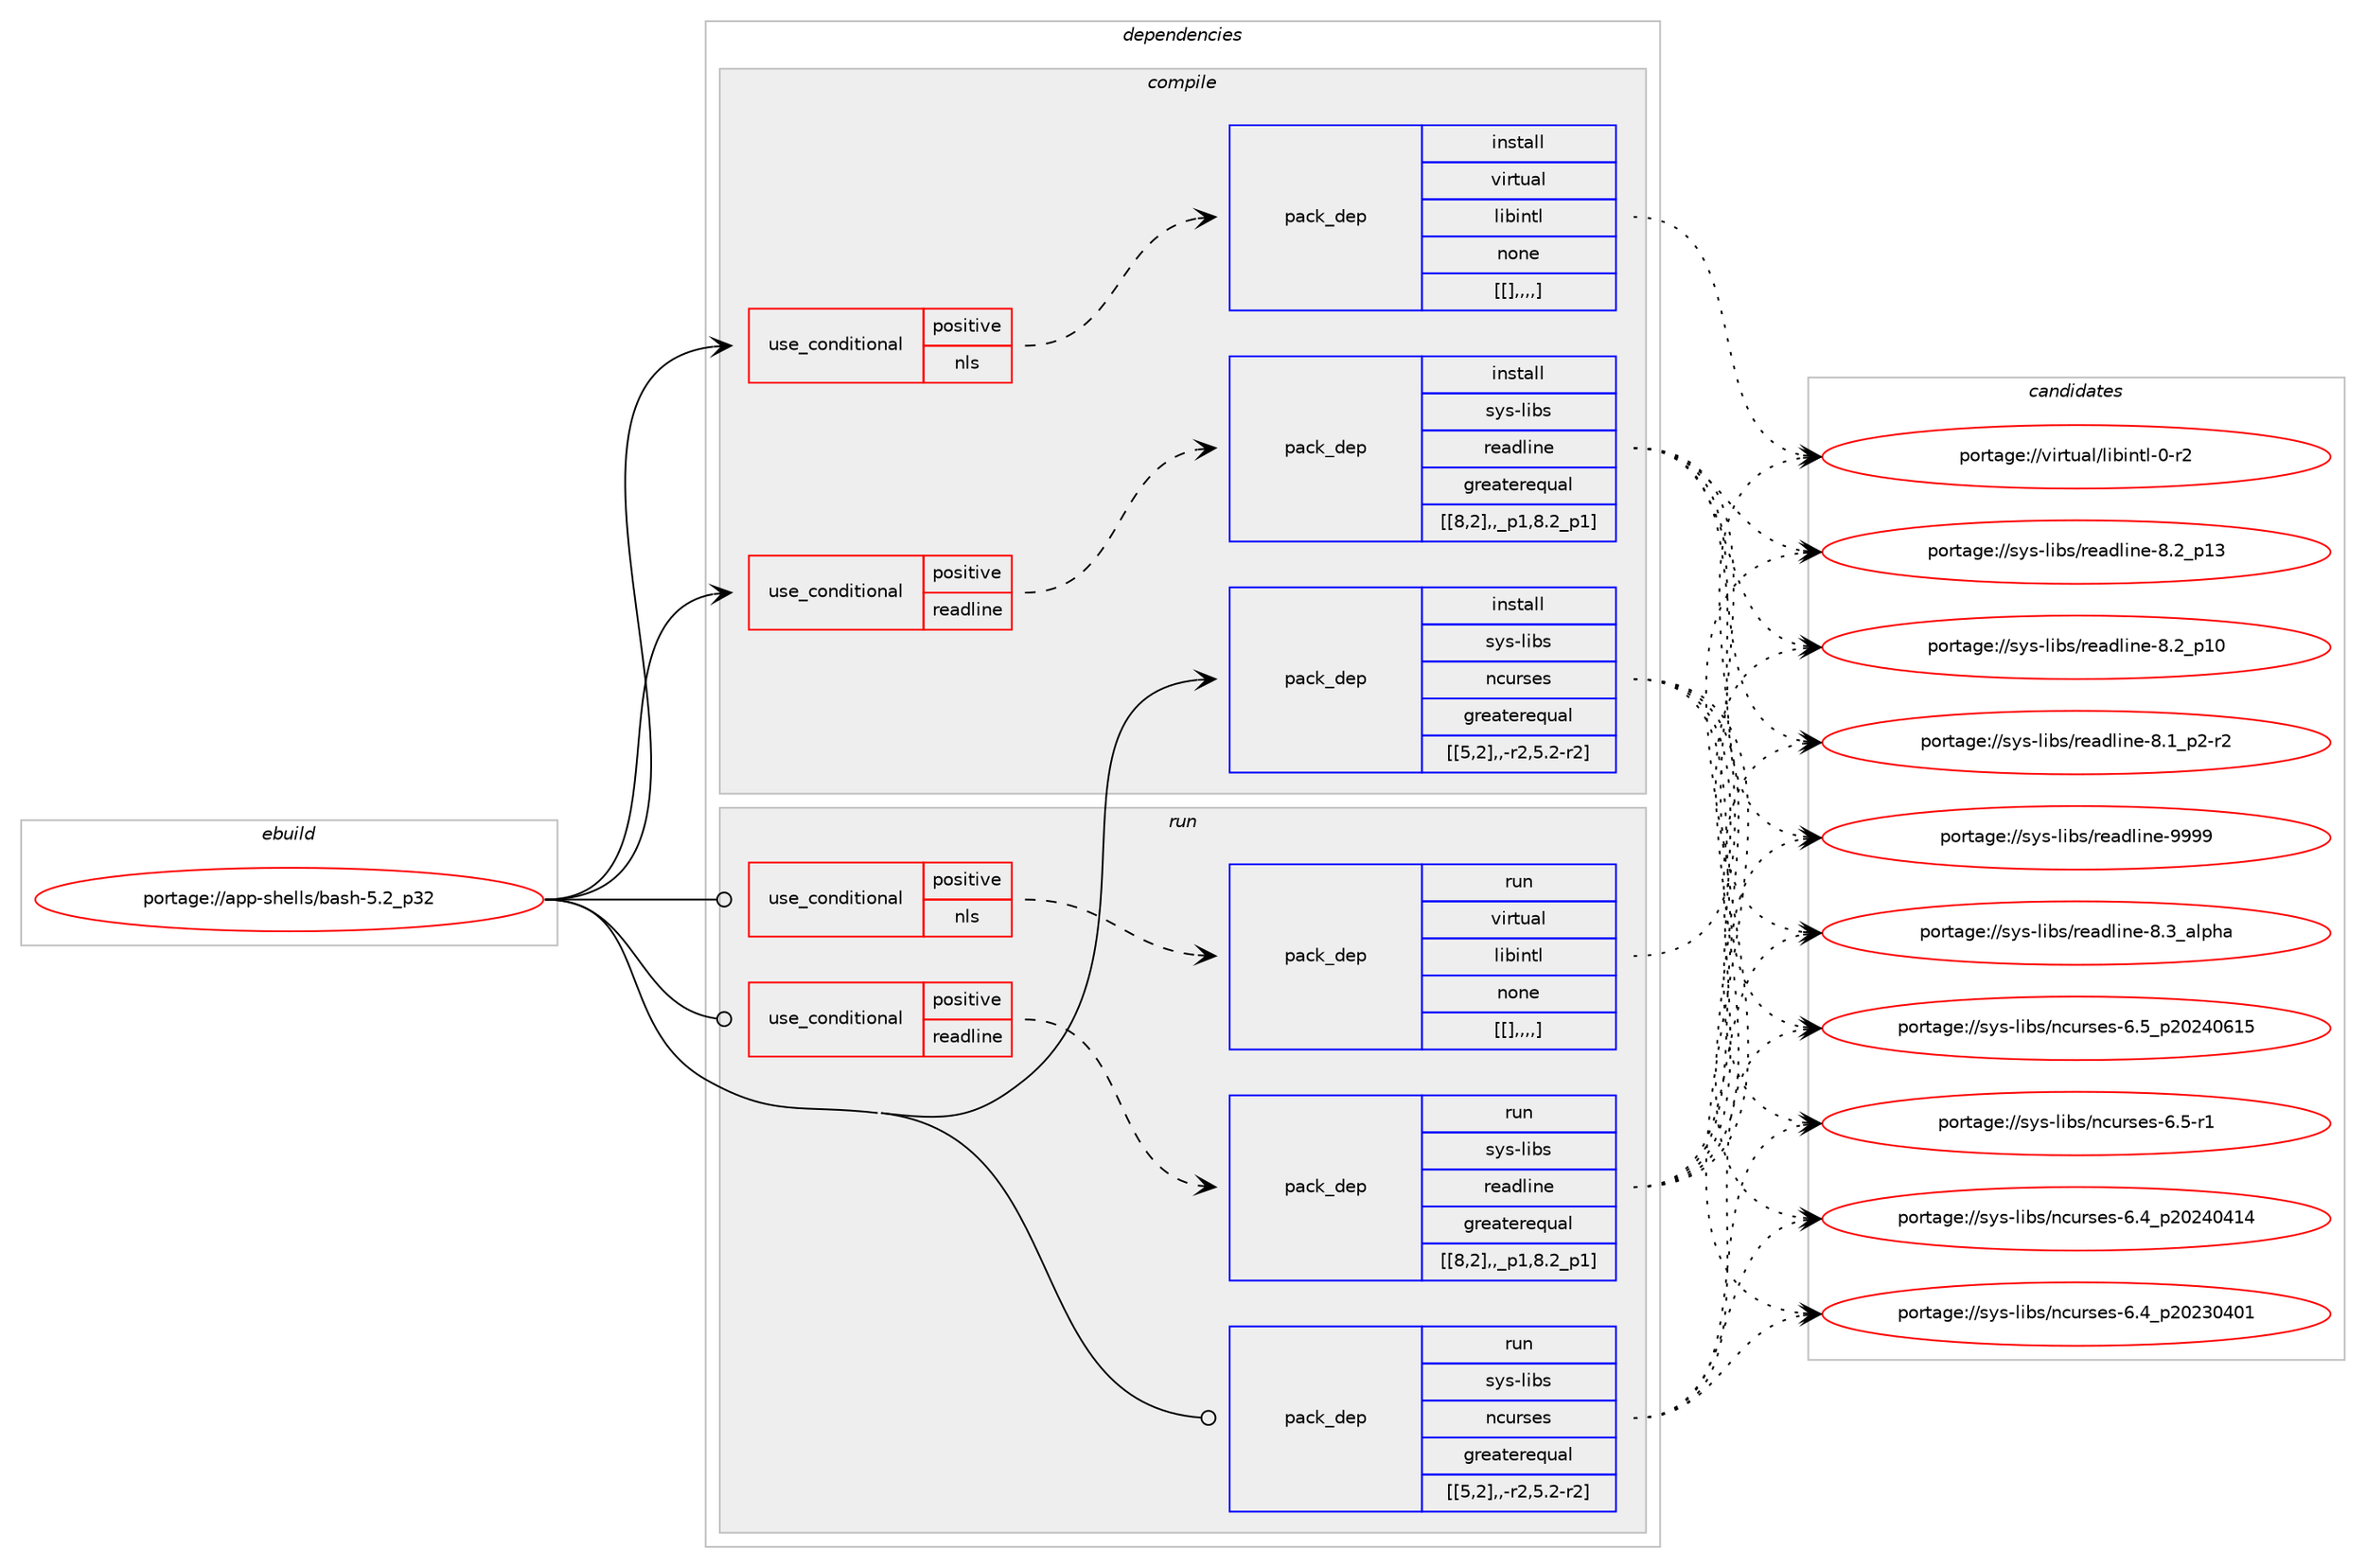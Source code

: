 digraph prolog {

# *************
# Graph options
# *************

newrank=true;
concentrate=true;
compound=true;
graph [rankdir=LR,fontname=Helvetica,fontsize=10,ranksep=1.5];#, ranksep=2.5, nodesep=0.2];
edge  [arrowhead=vee];
node  [fontname=Helvetica,fontsize=10];

# **********
# The ebuild
# **********

subgraph cluster_leftcol {
color=gray;
label=<<i>ebuild</i>>;
id [label="portage://app-shells/bash-5.2_p32", color=red, width=4, href="../app-shells/bash-5.2_p32.svg"];
}

# ****************
# The dependencies
# ****************

subgraph cluster_midcol {
color=gray;
label=<<i>dependencies</i>>;
subgraph cluster_compile {
fillcolor="#eeeeee";
style=filled;
label=<<i>compile</i>>;
subgraph cond14519 {
dependency52219 [label=<<TABLE BORDER="0" CELLBORDER="1" CELLSPACING="0" CELLPADDING="4"><TR><TD ROWSPAN="3" CELLPADDING="10">use_conditional</TD></TR><TR><TD>positive</TD></TR><TR><TD>nls</TD></TR></TABLE>>, shape=none, color=red];
subgraph pack37221 {
dependency52220 [label=<<TABLE BORDER="0" CELLBORDER="1" CELLSPACING="0" CELLPADDING="4" WIDTH="220"><TR><TD ROWSPAN="6" CELLPADDING="30">pack_dep</TD></TR><TR><TD WIDTH="110">install</TD></TR><TR><TD>virtual</TD></TR><TR><TD>libintl</TD></TR><TR><TD>none</TD></TR><TR><TD>[[],,,,]</TD></TR></TABLE>>, shape=none, color=blue];
}
dependency52219:e -> dependency52220:w [weight=20,style="dashed",arrowhead="vee"];
}
id:e -> dependency52219:w [weight=20,style="solid",arrowhead="vee"];
subgraph cond14520 {
dependency52221 [label=<<TABLE BORDER="0" CELLBORDER="1" CELLSPACING="0" CELLPADDING="4"><TR><TD ROWSPAN="3" CELLPADDING="10">use_conditional</TD></TR><TR><TD>positive</TD></TR><TR><TD>readline</TD></TR></TABLE>>, shape=none, color=red];
subgraph pack37222 {
dependency52222 [label=<<TABLE BORDER="0" CELLBORDER="1" CELLSPACING="0" CELLPADDING="4" WIDTH="220"><TR><TD ROWSPAN="6" CELLPADDING="30">pack_dep</TD></TR><TR><TD WIDTH="110">install</TD></TR><TR><TD>sys-libs</TD></TR><TR><TD>readline</TD></TR><TR><TD>greaterequal</TD></TR><TR><TD>[[8,2],,_p1,8.2_p1]</TD></TR></TABLE>>, shape=none, color=blue];
}
dependency52221:e -> dependency52222:w [weight=20,style="dashed",arrowhead="vee"];
}
id:e -> dependency52221:w [weight=20,style="solid",arrowhead="vee"];
subgraph pack37223 {
dependency52223 [label=<<TABLE BORDER="0" CELLBORDER="1" CELLSPACING="0" CELLPADDING="4" WIDTH="220"><TR><TD ROWSPAN="6" CELLPADDING="30">pack_dep</TD></TR><TR><TD WIDTH="110">install</TD></TR><TR><TD>sys-libs</TD></TR><TR><TD>ncurses</TD></TR><TR><TD>greaterequal</TD></TR><TR><TD>[[5,2],,-r2,5.2-r2]</TD></TR></TABLE>>, shape=none, color=blue];
}
id:e -> dependency52223:w [weight=20,style="solid",arrowhead="vee"];
}
subgraph cluster_compileandrun {
fillcolor="#eeeeee";
style=filled;
label=<<i>compile and run</i>>;
}
subgraph cluster_run {
fillcolor="#eeeeee";
style=filled;
label=<<i>run</i>>;
subgraph cond14521 {
dependency52224 [label=<<TABLE BORDER="0" CELLBORDER="1" CELLSPACING="0" CELLPADDING="4"><TR><TD ROWSPAN="3" CELLPADDING="10">use_conditional</TD></TR><TR><TD>positive</TD></TR><TR><TD>nls</TD></TR></TABLE>>, shape=none, color=red];
subgraph pack37224 {
dependency52225 [label=<<TABLE BORDER="0" CELLBORDER="1" CELLSPACING="0" CELLPADDING="4" WIDTH="220"><TR><TD ROWSPAN="6" CELLPADDING="30">pack_dep</TD></TR><TR><TD WIDTH="110">run</TD></TR><TR><TD>virtual</TD></TR><TR><TD>libintl</TD></TR><TR><TD>none</TD></TR><TR><TD>[[],,,,]</TD></TR></TABLE>>, shape=none, color=blue];
}
dependency52224:e -> dependency52225:w [weight=20,style="dashed",arrowhead="vee"];
}
id:e -> dependency52224:w [weight=20,style="solid",arrowhead="odot"];
subgraph cond14522 {
dependency52226 [label=<<TABLE BORDER="0" CELLBORDER="1" CELLSPACING="0" CELLPADDING="4"><TR><TD ROWSPAN="3" CELLPADDING="10">use_conditional</TD></TR><TR><TD>positive</TD></TR><TR><TD>readline</TD></TR></TABLE>>, shape=none, color=red];
subgraph pack37225 {
dependency52227 [label=<<TABLE BORDER="0" CELLBORDER="1" CELLSPACING="0" CELLPADDING="4" WIDTH="220"><TR><TD ROWSPAN="6" CELLPADDING="30">pack_dep</TD></TR><TR><TD WIDTH="110">run</TD></TR><TR><TD>sys-libs</TD></TR><TR><TD>readline</TD></TR><TR><TD>greaterequal</TD></TR><TR><TD>[[8,2],,_p1,8.2_p1]</TD></TR></TABLE>>, shape=none, color=blue];
}
dependency52226:e -> dependency52227:w [weight=20,style="dashed",arrowhead="vee"];
}
id:e -> dependency52226:w [weight=20,style="solid",arrowhead="odot"];
subgraph pack37226 {
dependency52228 [label=<<TABLE BORDER="0" CELLBORDER="1" CELLSPACING="0" CELLPADDING="4" WIDTH="220"><TR><TD ROWSPAN="6" CELLPADDING="30">pack_dep</TD></TR><TR><TD WIDTH="110">run</TD></TR><TR><TD>sys-libs</TD></TR><TR><TD>ncurses</TD></TR><TR><TD>greaterequal</TD></TR><TR><TD>[[5,2],,-r2,5.2-r2]</TD></TR></TABLE>>, shape=none, color=blue];
}
id:e -> dependency52228:w [weight=20,style="solid",arrowhead="odot"];
}
}

# **************
# The candidates
# **************

subgraph cluster_choices {
rank=same;
color=gray;
label=<<i>candidates</i>>;

subgraph choice37221 {
color=black;
nodesep=1;
choice11810511411611797108471081059810511011610845484511450 [label="portage://virtual/libintl-0-r2", color=red, width=4,href="../virtual/libintl-0-r2.svg"];
dependency52220:e -> choice11810511411611797108471081059810511011610845484511450:w [style=dotted,weight="100"];
}
subgraph choice37222 {
color=black;
nodesep=1;
choice115121115451081059811547114101971001081051101014557575757 [label="portage://sys-libs/readline-9999", color=red, width=4,href="../sys-libs/readline-9999.svg"];
choice1151211154510810598115471141019710010810511010145564651959710811210497 [label="portage://sys-libs/readline-8.3_alpha", color=red, width=4,href="../sys-libs/readline-8.3_alpha.svg"];
choice1151211154510810598115471141019710010810511010145564650951124951 [label="portage://sys-libs/readline-8.2_p13", color=red, width=4,href="../sys-libs/readline-8.2_p13.svg"];
choice1151211154510810598115471141019710010810511010145564650951124948 [label="portage://sys-libs/readline-8.2_p10", color=red, width=4,href="../sys-libs/readline-8.2_p10.svg"];
choice115121115451081059811547114101971001081051101014556464995112504511450 [label="portage://sys-libs/readline-8.1_p2-r2", color=red, width=4,href="../sys-libs/readline-8.1_p2-r2.svg"];
dependency52222:e -> choice115121115451081059811547114101971001081051101014557575757:w [style=dotted,weight="100"];
dependency52222:e -> choice1151211154510810598115471141019710010810511010145564651959710811210497:w [style=dotted,weight="100"];
dependency52222:e -> choice1151211154510810598115471141019710010810511010145564650951124951:w [style=dotted,weight="100"];
dependency52222:e -> choice1151211154510810598115471141019710010810511010145564650951124948:w [style=dotted,weight="100"];
dependency52222:e -> choice115121115451081059811547114101971001081051101014556464995112504511450:w [style=dotted,weight="100"];
}
subgraph choice37223 {
color=black;
nodesep=1;
choice1151211154510810598115471109911711411510111545544653951125048505248544953 [label="portage://sys-libs/ncurses-6.5_p20240615", color=red, width=4,href="../sys-libs/ncurses-6.5_p20240615.svg"];
choice11512111545108105981154711099117114115101115455446534511449 [label="portage://sys-libs/ncurses-6.5-r1", color=red, width=4,href="../sys-libs/ncurses-6.5-r1.svg"];
choice1151211154510810598115471109911711411510111545544652951125048505248524952 [label="portage://sys-libs/ncurses-6.4_p20240414", color=red, width=4,href="../sys-libs/ncurses-6.4_p20240414.svg"];
choice1151211154510810598115471109911711411510111545544652951125048505148524849 [label="portage://sys-libs/ncurses-6.4_p20230401", color=red, width=4,href="../sys-libs/ncurses-6.4_p20230401.svg"];
dependency52223:e -> choice1151211154510810598115471109911711411510111545544653951125048505248544953:w [style=dotted,weight="100"];
dependency52223:e -> choice11512111545108105981154711099117114115101115455446534511449:w [style=dotted,weight="100"];
dependency52223:e -> choice1151211154510810598115471109911711411510111545544652951125048505248524952:w [style=dotted,weight="100"];
dependency52223:e -> choice1151211154510810598115471109911711411510111545544652951125048505148524849:w [style=dotted,weight="100"];
}
subgraph choice37224 {
color=black;
nodesep=1;
choice11810511411611797108471081059810511011610845484511450 [label="portage://virtual/libintl-0-r2", color=red, width=4,href="../virtual/libintl-0-r2.svg"];
dependency52225:e -> choice11810511411611797108471081059810511011610845484511450:w [style=dotted,weight="100"];
}
subgraph choice37225 {
color=black;
nodesep=1;
choice115121115451081059811547114101971001081051101014557575757 [label="portage://sys-libs/readline-9999", color=red, width=4,href="../sys-libs/readline-9999.svg"];
choice1151211154510810598115471141019710010810511010145564651959710811210497 [label="portage://sys-libs/readline-8.3_alpha", color=red, width=4,href="../sys-libs/readline-8.3_alpha.svg"];
choice1151211154510810598115471141019710010810511010145564650951124951 [label="portage://sys-libs/readline-8.2_p13", color=red, width=4,href="../sys-libs/readline-8.2_p13.svg"];
choice1151211154510810598115471141019710010810511010145564650951124948 [label="portage://sys-libs/readline-8.2_p10", color=red, width=4,href="../sys-libs/readline-8.2_p10.svg"];
choice115121115451081059811547114101971001081051101014556464995112504511450 [label="portage://sys-libs/readline-8.1_p2-r2", color=red, width=4,href="../sys-libs/readline-8.1_p2-r2.svg"];
dependency52227:e -> choice115121115451081059811547114101971001081051101014557575757:w [style=dotted,weight="100"];
dependency52227:e -> choice1151211154510810598115471141019710010810511010145564651959710811210497:w [style=dotted,weight="100"];
dependency52227:e -> choice1151211154510810598115471141019710010810511010145564650951124951:w [style=dotted,weight="100"];
dependency52227:e -> choice1151211154510810598115471141019710010810511010145564650951124948:w [style=dotted,weight="100"];
dependency52227:e -> choice115121115451081059811547114101971001081051101014556464995112504511450:w [style=dotted,weight="100"];
}
subgraph choice37226 {
color=black;
nodesep=1;
choice1151211154510810598115471109911711411510111545544653951125048505248544953 [label="portage://sys-libs/ncurses-6.5_p20240615", color=red, width=4,href="../sys-libs/ncurses-6.5_p20240615.svg"];
choice11512111545108105981154711099117114115101115455446534511449 [label="portage://sys-libs/ncurses-6.5-r1", color=red, width=4,href="../sys-libs/ncurses-6.5-r1.svg"];
choice1151211154510810598115471109911711411510111545544652951125048505248524952 [label="portage://sys-libs/ncurses-6.4_p20240414", color=red, width=4,href="../sys-libs/ncurses-6.4_p20240414.svg"];
choice1151211154510810598115471109911711411510111545544652951125048505148524849 [label="portage://sys-libs/ncurses-6.4_p20230401", color=red, width=4,href="../sys-libs/ncurses-6.4_p20230401.svg"];
dependency52228:e -> choice1151211154510810598115471109911711411510111545544653951125048505248544953:w [style=dotted,weight="100"];
dependency52228:e -> choice11512111545108105981154711099117114115101115455446534511449:w [style=dotted,weight="100"];
dependency52228:e -> choice1151211154510810598115471109911711411510111545544652951125048505248524952:w [style=dotted,weight="100"];
dependency52228:e -> choice1151211154510810598115471109911711411510111545544652951125048505148524849:w [style=dotted,weight="100"];
}
}

}

